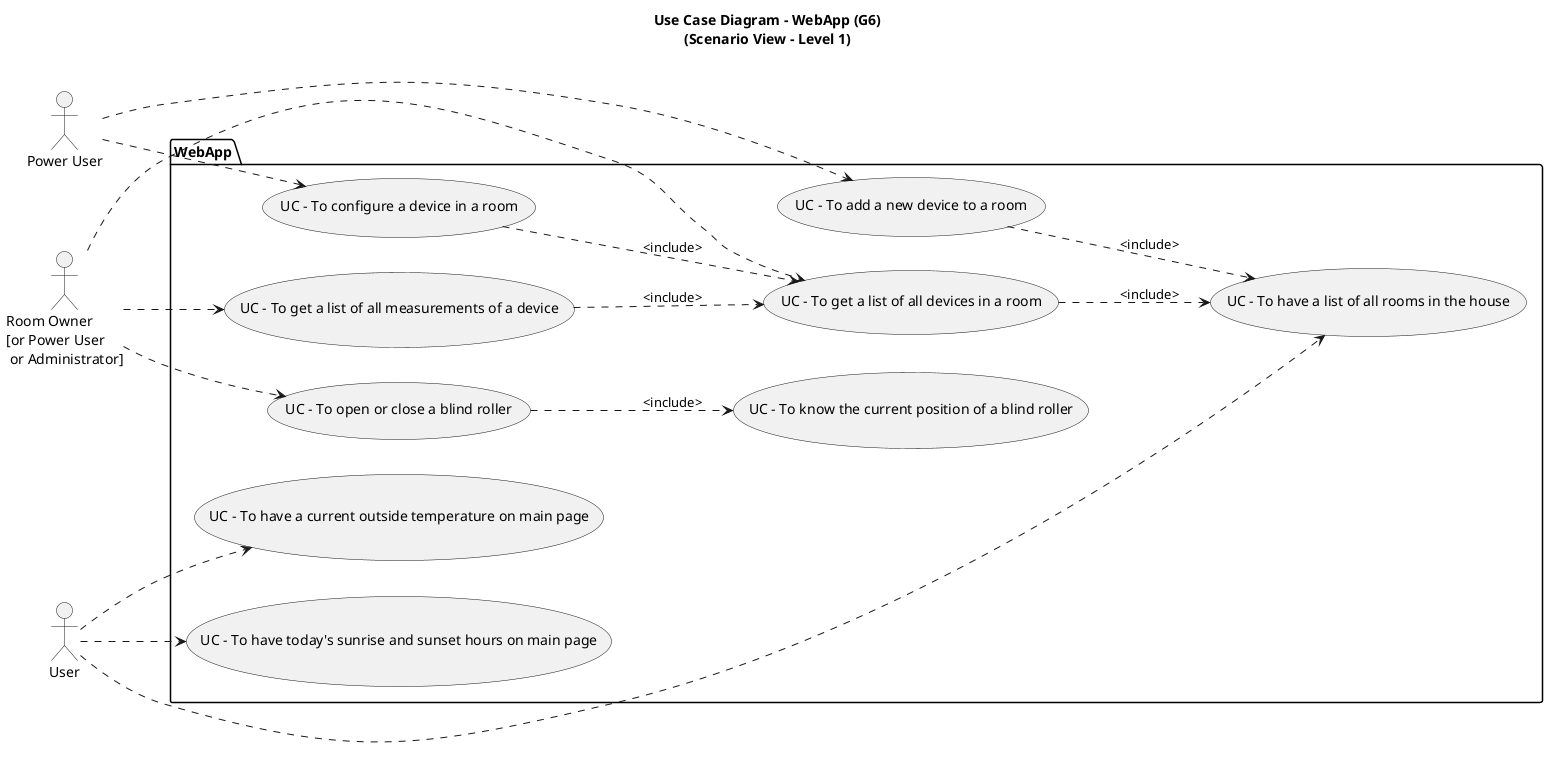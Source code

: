 @startuml

title Use Case Diagram - WebApp (G6)\n(Scenario View - Level 1)

left to right direction

actor "Room Owner\n[or Power User\n or Administrator]" as admin
actor "User" as user
actor "Power User" as powerUser

package "WebApp" {

usecase UC38 as "UC - To have today's sunrise and sunset hours on main page"
usecase UC39 as "UC - To have a current outside temperature on main page"
usecase UC40 as "UC - To add a new device to a room"
usecase UC41 as "UC - To configure a device in a room"
usecase UC42 as "UC - To have a list of all rooms in the house"
usecase UC43 as "UC - To get a list of all devices in a room"
usecase UC44 as "UC - To get a list of all measurements of a device"
usecase UC45.1 as "UC - To know the current position of a blind roller"
usecase UC45.2 as "UC - To open or close a blind roller"

user ..> UC38
user ..> UC39
user ..> UC42

powerUser ..> UC40
powerUser ..> UC41

admin ..> UC43
admin ..> UC44
admin ..> UC45.2
UC45.2 ..> UC45.1 : <include>
UC43 ..> UC42 : <include>
UC40 ..> UC42 : <include>
UC41 ..> UC43 : <include>
UC44 ..> UC43 : <include>

}

@enduml